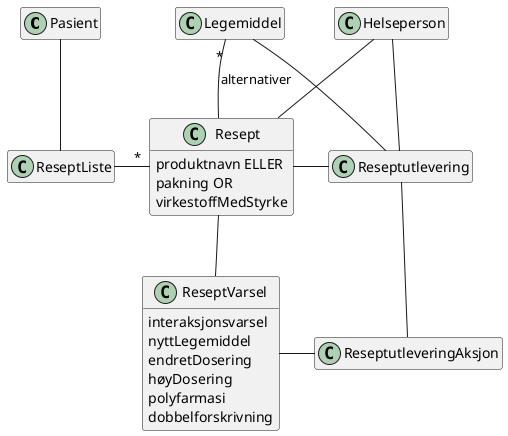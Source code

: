 @startuml

class Pasient

class ReseptListe

class Resept {
    produktnavn ELLER
    pakning OR
    virkestoffMedStyrke
}

class ReseptVarsel {
    interaksjonsvarsel
    nyttLegemiddel
    endretDosering
    høyDosering
    polyfarmasi
    dobbelforskrivning
}

class Legemiddel

class Helseperson

class Reseptutlevering

class ReseptutleveringAksjon

Pasient -down- ReseptListe
ReseptListe -right- "*" Resept
Resept -up- Helseperson
Resept -down- ReseptVarsel
Resept -right- Reseptutlevering
Reseptutlevering -down- ReseptutleveringAksjon
ReseptVarsel -right- ReseptutleveringAksjon

Resept -up- "*" Legemiddel: alternativer
Reseptutlevering -up- Legemiddel
Reseptutlevering -up- Helseperson

hide empty members
hide methods
@enduml
